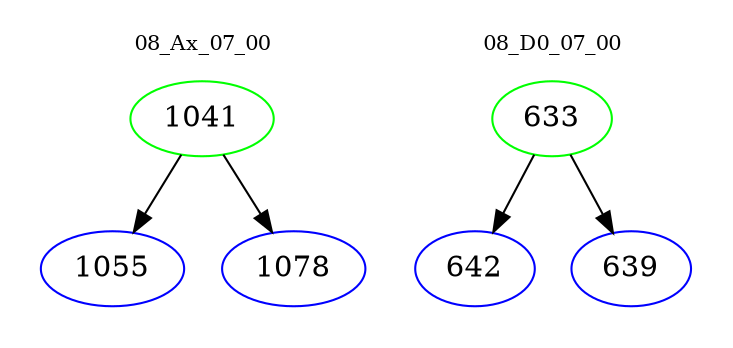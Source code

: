 digraph{
subgraph cluster_0 {
color = white
label = "08_Ax_07_00";
fontsize=10;
T0_1041 [label="1041", color="green"]
T0_1041 -> T0_1055 [color="black"]
T0_1055 [label="1055", color="blue"]
T0_1041 -> T0_1078 [color="black"]
T0_1078 [label="1078", color="blue"]
}
subgraph cluster_1 {
color = white
label = "08_D0_07_00";
fontsize=10;
T1_633 [label="633", color="green"]
T1_633 -> T1_642 [color="black"]
T1_642 [label="642", color="blue"]
T1_633 -> T1_639 [color="black"]
T1_639 [label="639", color="blue"]
}
}
